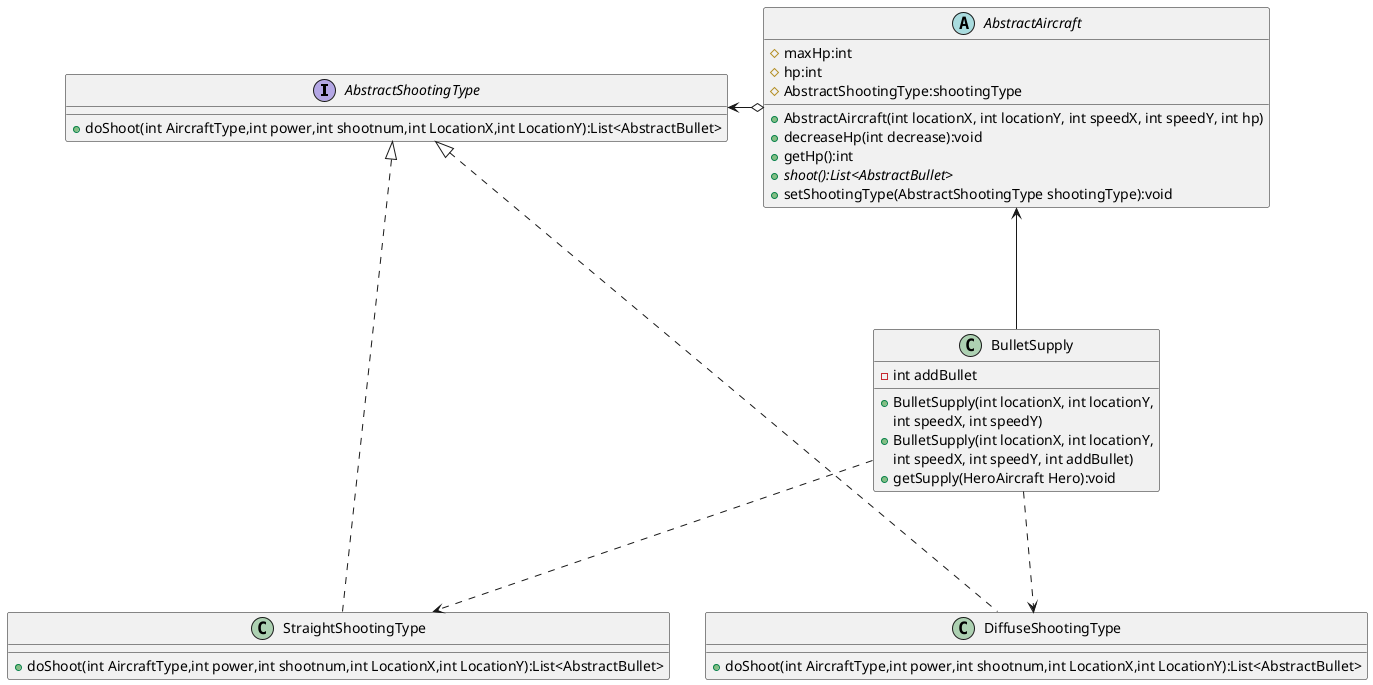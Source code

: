 @startuml
'https://plantuml.com/class-diagram

Interface AbstractShootingType
{
    + doShoot(int AircraftType,int power,int shootnum,int LocationX,int LocationY):List<AbstractBullet>
}
abstract class AbstractAircraft
{
	# maxHp:int
    # hp:int
    # AbstractShootingType:shootingType
    + AbstractAircraft(int locationX, int locationY, int speedX, int speedY, int hp)
    + decreaseHp(int decrease):void
    + getHp():int
    + {abstract} shoot():List<AbstractBullet>
    + setShootingType(AbstractShootingType shootingType):void
 }

class StraightShootingType
{
    + doShoot(int AircraftType,int power,int shootnum,int LocationX,int LocationY):List<AbstractBullet>
}
class DiffuseShootingType
{
    + doShoot(int AircraftType,int power,int shootnum,int LocationX,int LocationY):List<AbstractBullet>
}
class BulletSupply{
    - int addBullet
    + BulletSupply(int locationX, int locationY,
     int speedX, int speedY)
    + BulletSupply(int locationX, int locationY,
          int speedX, int speedY, int addBullet)
    + getSupply(HeroAircraft Hero):void
}
AbstractShootingType <|... DiffuseShootingType
AbstractShootingType <|... StraightShootingType
AbstractAircraft o-left-> AbstractShootingType
BulletSupply --up-> AbstractAircraft
BulletSupply ...> StraightShootingType
BulletSupply ...> DiffuseShootingType
@enduml